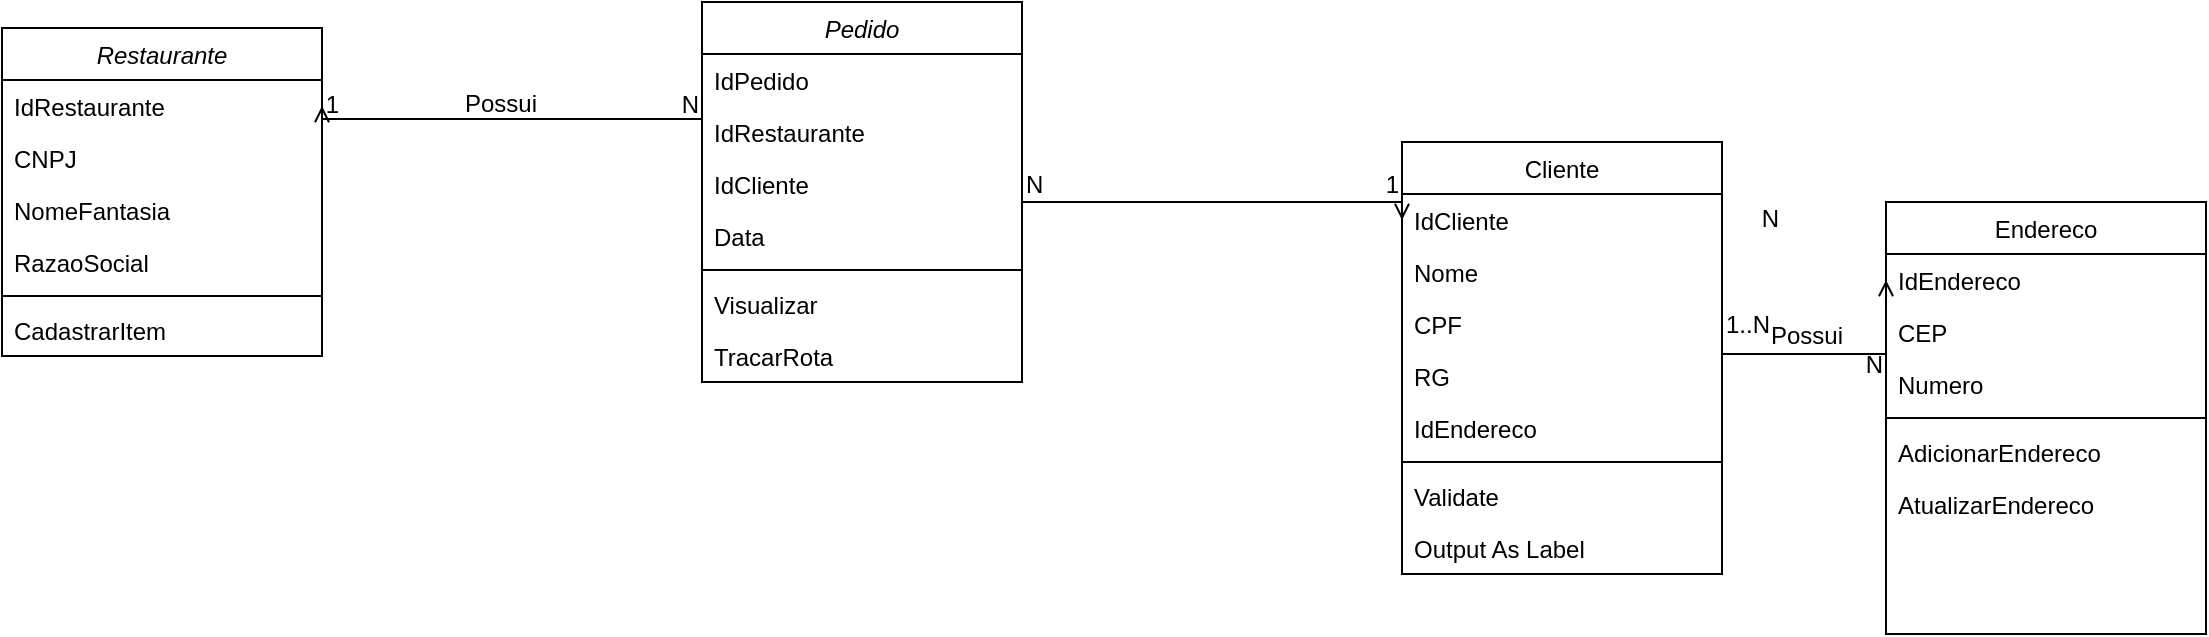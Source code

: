 <mxfile version="24.7.10">
  <diagram id="C5RBs43oDa-KdzZeNtuy" name="Page-1">
    <mxGraphModel dx="4924" dy="2109" grid="1" gridSize="10" guides="1" tooltips="1" connect="1" arrows="1" fold="1" page="1" pageScale="1" pageWidth="827" pageHeight="1169" math="0" shadow="0">
      <root>
        <mxCell id="WIyWlLk6GJQsqaUBKTNV-0" />
        <mxCell id="WIyWlLk6GJQsqaUBKTNV-1" parent="WIyWlLk6GJQsqaUBKTNV-0" />
        <mxCell id="zkfFHV4jXpPFQw0GAbJ--0" value="Restaurante" style="swimlane;fontStyle=2;align=center;verticalAlign=top;childLayout=stackLayout;horizontal=1;startSize=26;horizontalStack=0;resizeParent=1;resizeLast=0;collapsible=1;marginBottom=0;rounded=0;shadow=0;strokeWidth=1;" parent="WIyWlLk6GJQsqaUBKTNV-1" vertex="1">
          <mxGeometry x="-70" y="23" width="160" height="164" as="geometry">
            <mxRectangle x="220" y="120" width="160" height="26" as="alternateBounds" />
          </mxGeometry>
        </mxCell>
        <mxCell id="zkfFHV4jXpPFQw0GAbJ--1" value="IdRestaurante" style="text;align=left;verticalAlign=top;spacingLeft=4;spacingRight=4;overflow=hidden;rotatable=0;points=[[0,0.5],[1,0.5]];portConstraint=eastwest;" parent="zkfFHV4jXpPFQw0GAbJ--0" vertex="1">
          <mxGeometry y="26" width="160" height="26" as="geometry" />
        </mxCell>
        <mxCell id="zkfFHV4jXpPFQw0GAbJ--2" value="CNPJ" style="text;align=left;verticalAlign=top;spacingLeft=4;spacingRight=4;overflow=hidden;rotatable=0;points=[[0,0.5],[1,0.5]];portConstraint=eastwest;rounded=0;shadow=0;html=0;" parent="zkfFHV4jXpPFQw0GAbJ--0" vertex="1">
          <mxGeometry y="52" width="160" height="26" as="geometry" />
        </mxCell>
        <mxCell id="zkfFHV4jXpPFQw0GAbJ--3" value="NomeFantasia" style="text;align=left;verticalAlign=top;spacingLeft=4;spacingRight=4;overflow=hidden;rotatable=0;points=[[0,0.5],[1,0.5]];portConstraint=eastwest;rounded=0;shadow=0;html=0;" parent="zkfFHV4jXpPFQw0GAbJ--0" vertex="1">
          <mxGeometry y="78" width="160" height="26" as="geometry" />
        </mxCell>
        <mxCell id="nfy94OlWG959M8gziv5o-0" value="RazaoSocial" style="text;align=left;verticalAlign=top;spacingLeft=4;spacingRight=4;overflow=hidden;rotatable=0;points=[[0,0.5],[1,0.5]];portConstraint=eastwest;rounded=0;shadow=0;html=0;" parent="zkfFHV4jXpPFQw0GAbJ--0" vertex="1">
          <mxGeometry y="104" width="160" height="26" as="geometry" />
        </mxCell>
        <mxCell id="zkfFHV4jXpPFQw0GAbJ--4" value="" style="line;html=1;strokeWidth=1;align=left;verticalAlign=middle;spacingTop=-1;spacingLeft=3;spacingRight=3;rotatable=0;labelPosition=right;points=[];portConstraint=eastwest;" parent="zkfFHV4jXpPFQw0GAbJ--0" vertex="1">
          <mxGeometry y="130" width="160" height="8" as="geometry" />
        </mxCell>
        <mxCell id="zkfFHV4jXpPFQw0GAbJ--5" value="CadastrarItem" style="text;align=left;verticalAlign=top;spacingLeft=4;spacingRight=4;overflow=hidden;rotatable=0;points=[[0,0.5],[1,0.5]];portConstraint=eastwest;" parent="zkfFHV4jXpPFQw0GAbJ--0" vertex="1">
          <mxGeometry y="138" width="160" height="26" as="geometry" />
        </mxCell>
        <mxCell id="zkfFHV4jXpPFQw0GAbJ--17" value="Cliente" style="swimlane;fontStyle=0;align=center;verticalAlign=top;childLayout=stackLayout;horizontal=1;startSize=26;horizontalStack=0;resizeParent=1;resizeLast=0;collapsible=1;marginBottom=0;rounded=0;shadow=0;strokeWidth=1;" parent="WIyWlLk6GJQsqaUBKTNV-1" vertex="1">
          <mxGeometry x="630" y="80" width="160" height="216" as="geometry">
            <mxRectangle x="550" y="140" width="160" height="26" as="alternateBounds" />
          </mxGeometry>
        </mxCell>
        <mxCell id="zkfFHV4jXpPFQw0GAbJ--18" value="IdCliente" style="text;align=left;verticalAlign=top;spacingLeft=4;spacingRight=4;overflow=hidden;rotatable=0;points=[[0,0.5],[1,0.5]];portConstraint=eastwest;" parent="zkfFHV4jXpPFQw0GAbJ--17" vertex="1">
          <mxGeometry y="26" width="160" height="26" as="geometry" />
        </mxCell>
        <mxCell id="zkfFHV4jXpPFQw0GAbJ--19" value="Nome" style="text;align=left;verticalAlign=top;spacingLeft=4;spacingRight=4;overflow=hidden;rotatable=0;points=[[0,0.5],[1,0.5]];portConstraint=eastwest;rounded=0;shadow=0;html=0;" parent="zkfFHV4jXpPFQw0GAbJ--17" vertex="1">
          <mxGeometry y="52" width="160" height="26" as="geometry" />
        </mxCell>
        <mxCell id="zkfFHV4jXpPFQw0GAbJ--20" value="CPF" style="text;align=left;verticalAlign=top;spacingLeft=4;spacingRight=4;overflow=hidden;rotatable=0;points=[[0,0.5],[1,0.5]];portConstraint=eastwest;rounded=0;shadow=0;html=0;" parent="zkfFHV4jXpPFQw0GAbJ--17" vertex="1">
          <mxGeometry y="78" width="160" height="26" as="geometry" />
        </mxCell>
        <mxCell id="zkfFHV4jXpPFQw0GAbJ--21" value="RG" style="text;align=left;verticalAlign=top;spacingLeft=4;spacingRight=4;overflow=hidden;rotatable=0;points=[[0,0.5],[1,0.5]];portConstraint=eastwest;rounded=0;shadow=0;html=0;" parent="zkfFHV4jXpPFQw0GAbJ--17" vertex="1">
          <mxGeometry y="104" width="160" height="26" as="geometry" />
        </mxCell>
        <mxCell id="zkfFHV4jXpPFQw0GAbJ--22" value="IdEndereco" style="text;align=left;verticalAlign=top;spacingLeft=4;spacingRight=4;overflow=hidden;rotatable=0;points=[[0,0.5],[1,0.5]];portConstraint=eastwest;rounded=0;shadow=0;html=0;" parent="zkfFHV4jXpPFQw0GAbJ--17" vertex="1">
          <mxGeometry y="130" width="160" height="26" as="geometry" />
        </mxCell>
        <mxCell id="zkfFHV4jXpPFQw0GAbJ--23" value="" style="line;html=1;strokeWidth=1;align=left;verticalAlign=middle;spacingTop=-1;spacingLeft=3;spacingRight=3;rotatable=0;labelPosition=right;points=[];portConstraint=eastwest;" parent="zkfFHV4jXpPFQw0GAbJ--17" vertex="1">
          <mxGeometry y="156" width="160" height="8" as="geometry" />
        </mxCell>
        <mxCell id="zkfFHV4jXpPFQw0GAbJ--24" value="Validate" style="text;align=left;verticalAlign=top;spacingLeft=4;spacingRight=4;overflow=hidden;rotatable=0;points=[[0,0.5],[1,0.5]];portConstraint=eastwest;" parent="zkfFHV4jXpPFQw0GAbJ--17" vertex="1">
          <mxGeometry y="164" width="160" height="26" as="geometry" />
        </mxCell>
        <mxCell id="zkfFHV4jXpPFQw0GAbJ--25" value="Output As Label" style="text;align=left;verticalAlign=top;spacingLeft=4;spacingRight=4;overflow=hidden;rotatable=0;points=[[0,0.5],[1,0.5]];portConstraint=eastwest;" parent="zkfFHV4jXpPFQw0GAbJ--17" vertex="1">
          <mxGeometry y="190" width="160" height="26" as="geometry" />
        </mxCell>
        <mxCell id="nfy94OlWG959M8gziv5o-1" value="Endereco" style="swimlane;fontStyle=0;align=center;verticalAlign=top;childLayout=stackLayout;horizontal=1;startSize=26;horizontalStack=0;resizeParent=1;resizeLast=0;collapsible=1;marginBottom=0;rounded=0;shadow=0;strokeWidth=1;" parent="WIyWlLk6GJQsqaUBKTNV-1" vertex="1">
          <mxGeometry x="872" y="110" width="160" height="216" as="geometry">
            <mxRectangle x="550" y="140" width="160" height="26" as="alternateBounds" />
          </mxGeometry>
        </mxCell>
        <mxCell id="nfy94OlWG959M8gziv5o-2" value="IdEndereco" style="text;align=left;verticalAlign=top;spacingLeft=4;spacingRight=4;overflow=hidden;rotatable=0;points=[[0,0.5],[1,0.5]];portConstraint=eastwest;" parent="nfy94OlWG959M8gziv5o-1" vertex="1">
          <mxGeometry y="26" width="160" height="26" as="geometry" />
        </mxCell>
        <mxCell id="nfy94OlWG959M8gziv5o-3" value="CEP" style="text;align=left;verticalAlign=top;spacingLeft=4;spacingRight=4;overflow=hidden;rotatable=0;points=[[0,0.5],[1,0.5]];portConstraint=eastwest;rounded=0;shadow=0;html=0;" parent="nfy94OlWG959M8gziv5o-1" vertex="1">
          <mxGeometry y="52" width="160" height="26" as="geometry" />
        </mxCell>
        <mxCell id="nfy94OlWG959M8gziv5o-5" value="Numero" style="text;align=left;verticalAlign=top;spacingLeft=4;spacingRight=4;overflow=hidden;rotatable=0;points=[[0,0.5],[1,0.5]];portConstraint=eastwest;rounded=0;shadow=0;html=0;" parent="nfy94OlWG959M8gziv5o-1" vertex="1">
          <mxGeometry y="78" width="160" height="26" as="geometry" />
        </mxCell>
        <mxCell id="nfy94OlWG959M8gziv5o-7" value="" style="line;html=1;strokeWidth=1;align=left;verticalAlign=middle;spacingTop=-1;spacingLeft=3;spacingRight=3;rotatable=0;labelPosition=right;points=[];portConstraint=eastwest;" parent="nfy94OlWG959M8gziv5o-1" vertex="1">
          <mxGeometry y="104" width="160" height="8" as="geometry" />
        </mxCell>
        <mxCell id="nfy94OlWG959M8gziv5o-8" value="AdicionarEndereco" style="text;align=left;verticalAlign=top;spacingLeft=4;spacingRight=4;overflow=hidden;rotatable=0;points=[[0,0.5],[1,0.5]];portConstraint=eastwest;" parent="nfy94OlWG959M8gziv5o-1" vertex="1">
          <mxGeometry y="112" width="160" height="26" as="geometry" />
        </mxCell>
        <mxCell id="nfy94OlWG959M8gziv5o-9" value="AtualizarEndereco" style="text;align=left;verticalAlign=top;spacingLeft=4;spacingRight=4;overflow=hidden;rotatable=0;points=[[0,0.5],[1,0.5]];portConstraint=eastwest;" parent="nfy94OlWG959M8gziv5o-1" vertex="1">
          <mxGeometry y="138" width="160" height="26" as="geometry" />
        </mxCell>
        <mxCell id="nfy94OlWG959M8gziv5o-10" value="" style="endArrow=open;shadow=0;strokeWidth=1;rounded=0;curved=0;endFill=1;edgeStyle=elbowEdgeStyle;elbow=vertical;exitX=1;exitY=0.5;exitDx=0;exitDy=0;entryX=0;entryY=0.5;entryDx=0;entryDy=0;" parent="WIyWlLk6GJQsqaUBKTNV-1" source="zkfFHV4jXpPFQw0GAbJ--22" target="nfy94OlWG959M8gziv5o-2" edge="1">
          <mxGeometry x="0.5" y="41" relative="1" as="geometry">
            <mxPoint x="782" y="221.17" as="sourcePoint" />
            <mxPoint x="910" y="221.17" as="targetPoint" />
            <mxPoint x="-40" y="32" as="offset" />
          </mxGeometry>
        </mxCell>
        <mxCell id="nfy94OlWG959M8gziv5o-11" value="1..N" style="resizable=0;align=left;verticalAlign=bottom;labelBackgroundColor=none;fontSize=12;" parent="nfy94OlWG959M8gziv5o-10" connectable="0" vertex="1">
          <mxGeometry x="-1" relative="1" as="geometry">
            <mxPoint y="-43" as="offset" />
          </mxGeometry>
        </mxCell>
        <mxCell id="nfy94OlWG959M8gziv5o-12" value="N" style="resizable=0;align=right;verticalAlign=bottom;labelBackgroundColor=none;fontSize=12;" parent="nfy94OlWG959M8gziv5o-10" connectable="0" vertex="1">
          <mxGeometry x="1" relative="1" as="geometry">
            <mxPoint y="51" as="offset" />
          </mxGeometry>
        </mxCell>
        <mxCell id="nfy94OlWG959M8gziv5o-13" value="Possui" style="text;html=1;resizable=0;points=[];;align=center;verticalAlign=middle;labelBackgroundColor=none;rounded=0;shadow=0;strokeWidth=1;fontSize=12;" parent="nfy94OlWG959M8gziv5o-10" vertex="1" connectable="0">
          <mxGeometry x="0.5" y="49" relative="1" as="geometry">
            <mxPoint x="-38" y="40" as="offset" />
          </mxGeometry>
        </mxCell>
        <mxCell id="nfy94OlWG959M8gziv5o-15" value="Pedido" style="swimlane;fontStyle=2;align=center;verticalAlign=top;childLayout=stackLayout;horizontal=1;startSize=26;horizontalStack=0;resizeParent=1;resizeLast=0;collapsible=1;marginBottom=0;rounded=0;shadow=0;strokeWidth=1;" parent="WIyWlLk6GJQsqaUBKTNV-1" vertex="1">
          <mxGeometry x="280" y="10" width="160" height="190" as="geometry">
            <mxRectangle x="220" y="120" width="160" height="26" as="alternateBounds" />
          </mxGeometry>
        </mxCell>
        <mxCell id="nfy94OlWG959M8gziv5o-16" value="IdPedido" style="text;align=left;verticalAlign=top;spacingLeft=4;spacingRight=4;overflow=hidden;rotatable=0;points=[[0,0.5],[1,0.5]];portConstraint=eastwest;" parent="nfy94OlWG959M8gziv5o-15" vertex="1">
          <mxGeometry y="26" width="160" height="26" as="geometry" />
        </mxCell>
        <mxCell id="nfy94OlWG959M8gziv5o-17" value="IdRestaurante" style="text;align=left;verticalAlign=top;spacingLeft=4;spacingRight=4;overflow=hidden;rotatable=0;points=[[0,0.5],[1,0.5]];portConstraint=eastwest;rounded=0;shadow=0;html=0;" parent="nfy94OlWG959M8gziv5o-15" vertex="1">
          <mxGeometry y="52" width="160" height="26" as="geometry" />
        </mxCell>
        <mxCell id="nfy94OlWG959M8gziv5o-18" value="IdCliente" style="text;align=left;verticalAlign=top;spacingLeft=4;spacingRight=4;overflow=hidden;rotatable=0;points=[[0,0.5],[1,0.5]];portConstraint=eastwest;rounded=0;shadow=0;html=0;" parent="nfy94OlWG959M8gziv5o-15" vertex="1">
          <mxGeometry y="78" width="160" height="26" as="geometry" />
        </mxCell>
        <mxCell id="nfy94OlWG959M8gziv5o-19" value="Data" style="text;align=left;verticalAlign=top;spacingLeft=4;spacingRight=4;overflow=hidden;rotatable=0;points=[[0,0.5],[1,0.5]];portConstraint=eastwest;rounded=0;shadow=0;html=0;" parent="nfy94OlWG959M8gziv5o-15" vertex="1">
          <mxGeometry y="104" width="160" height="26" as="geometry" />
        </mxCell>
        <mxCell id="nfy94OlWG959M8gziv5o-20" value="" style="line;html=1;strokeWidth=1;align=left;verticalAlign=middle;spacingTop=-1;spacingLeft=3;spacingRight=3;rotatable=0;labelPosition=right;points=[];portConstraint=eastwest;" parent="nfy94OlWG959M8gziv5o-15" vertex="1">
          <mxGeometry y="130" width="160" height="8" as="geometry" />
        </mxCell>
        <mxCell id="nfy94OlWG959M8gziv5o-21" value="Visualizar" style="text;align=left;verticalAlign=top;spacingLeft=4;spacingRight=4;overflow=hidden;rotatable=0;points=[[0,0.5],[1,0.5]];portConstraint=eastwest;" parent="nfy94OlWG959M8gziv5o-15" vertex="1">
          <mxGeometry y="138" width="160" height="26" as="geometry" />
        </mxCell>
        <mxCell id="nfy94OlWG959M8gziv5o-22" value="TracarRota" style="text;align=left;verticalAlign=top;spacingLeft=4;spacingRight=4;overflow=hidden;rotatable=0;points=[[0,0.5],[1,0.5]];portConstraint=eastwest;" parent="nfy94OlWG959M8gziv5o-15" vertex="1">
          <mxGeometry y="164" width="160" height="26" as="geometry" />
        </mxCell>
        <mxCell id="nfy94OlWG959M8gziv5o-23" value="" style="endArrow=open;shadow=0;strokeWidth=1;rounded=0;curved=0;endFill=1;edgeStyle=elbowEdgeStyle;elbow=vertical;exitX=0;exitY=0.5;exitDx=0;exitDy=0;entryX=1;entryY=0.5;entryDx=0;entryDy=0;" parent="WIyWlLk6GJQsqaUBKTNV-1" source="nfy94OlWG959M8gziv5o-17" target="zkfFHV4jXpPFQw0GAbJ--1" edge="1">
          <mxGeometry x="0.5" y="41" relative="1" as="geometry">
            <mxPoint x="130" y="174" as="sourcePoint" />
            <mxPoint x="232" y="80" as="targetPoint" />
            <mxPoint x="-40" y="32" as="offset" />
          </mxGeometry>
        </mxCell>
        <mxCell id="nfy94OlWG959M8gziv5o-25" value="N" style="resizable=0;align=right;verticalAlign=bottom;labelBackgroundColor=none;fontSize=12;" parent="nfy94OlWG959M8gziv5o-23" connectable="0" vertex="1">
          <mxGeometry x="1" relative="1" as="geometry">
            <mxPoint x="190" y="8" as="offset" />
          </mxGeometry>
        </mxCell>
        <mxCell id="nfy94OlWG959M8gziv5o-26" value="Possui" style="text;html=1;resizable=0;points=[];;align=center;verticalAlign=middle;labelBackgroundColor=none;rounded=0;shadow=0;strokeWidth=1;fontSize=12;" parent="nfy94OlWG959M8gziv5o-23" vertex="1" connectable="0">
          <mxGeometry x="0.5" y="49" relative="1" as="geometry">
            <mxPoint x="45" y="-57" as="offset" />
          </mxGeometry>
        </mxCell>
        <mxCell id="nfy94OlWG959M8gziv5o-27" value="1" style="resizable=0;align=right;verticalAlign=bottom;labelBackgroundColor=none;fontSize=12;" parent="nfy94OlWG959M8gziv5o-23" connectable="0" vertex="1">
          <mxGeometry x="1" relative="1" as="geometry">
            <mxPoint x="10" y="8" as="offset" />
          </mxGeometry>
        </mxCell>
        <mxCell id="nfy94OlWG959M8gziv5o-28" value="" style="endArrow=open;shadow=0;strokeWidth=1;rounded=0;curved=0;endFill=1;edgeStyle=elbowEdgeStyle;elbow=vertical;exitX=1;exitY=0.5;exitDx=0;exitDy=0;entryX=0;entryY=0.5;entryDx=0;entryDy=0;" parent="WIyWlLk6GJQsqaUBKTNV-1" source="nfy94OlWG959M8gziv5o-18" target="zkfFHV4jXpPFQw0GAbJ--18" edge="1">
          <mxGeometry x="0.5" y="41" relative="1" as="geometry">
            <mxPoint x="520" y="283" as="sourcePoint" />
            <mxPoint x="540" y="150" as="targetPoint" />
            <mxPoint x="-40" y="32" as="offset" />
          </mxGeometry>
        </mxCell>
        <mxCell id="nfy94OlWG959M8gziv5o-29" value="N" style="resizable=0;align=left;verticalAlign=bottom;labelBackgroundColor=none;fontSize=12;" parent="nfy94OlWG959M8gziv5o-28" connectable="0" vertex="1">
          <mxGeometry x="-1" relative="1" as="geometry">
            <mxPoint y="9" as="offset" />
          </mxGeometry>
        </mxCell>
        <mxCell id="nfy94OlWG959M8gziv5o-30" value="N" style="resizable=0;align=right;verticalAlign=bottom;labelBackgroundColor=none;fontSize=12;" parent="nfy94OlWG959M8gziv5o-28" connectable="0" vertex="1">
          <mxGeometry x="1" relative="1" as="geometry">
            <mxPoint x="190" y="8" as="offset" />
          </mxGeometry>
        </mxCell>
        <mxCell id="nfy94OlWG959M8gziv5o-32" value="1" style="resizable=0;align=right;verticalAlign=bottom;labelBackgroundColor=none;fontSize=12;" parent="nfy94OlWG959M8gziv5o-28" connectable="0" vertex="1">
          <mxGeometry x="1" relative="1" as="geometry">
            <mxPoint y="-9" as="offset" />
          </mxGeometry>
        </mxCell>
      </root>
    </mxGraphModel>
  </diagram>
</mxfile>
